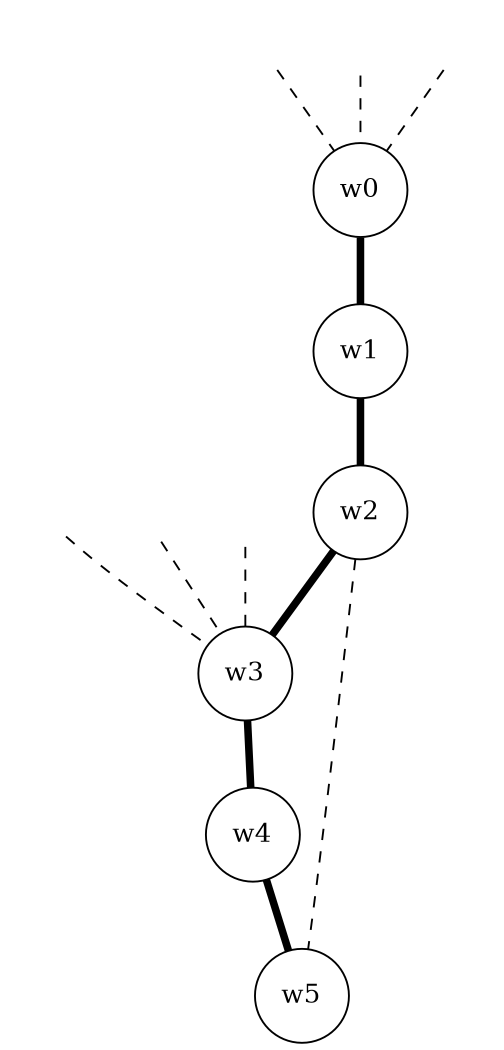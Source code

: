 graph prune {
size="7,7";
node [shape=circle];
edge [style="setlinewidth(4)"]
{ node[shape=circle style=invis]
  a b c d e f
}

w0 -- w1;
w1 -- w2;
w2 -- w3;
w3 -- w4;
w4 -- w5;
w2 -- w5[style=dashed];

a -- w0[style=dashed];
b -- w0[style=dashed];
c -- w0[style=dashed];

d -- w3[style=dashed];
e -- w3[style=dashed];
f -- w3[style=dashed];
 

}
